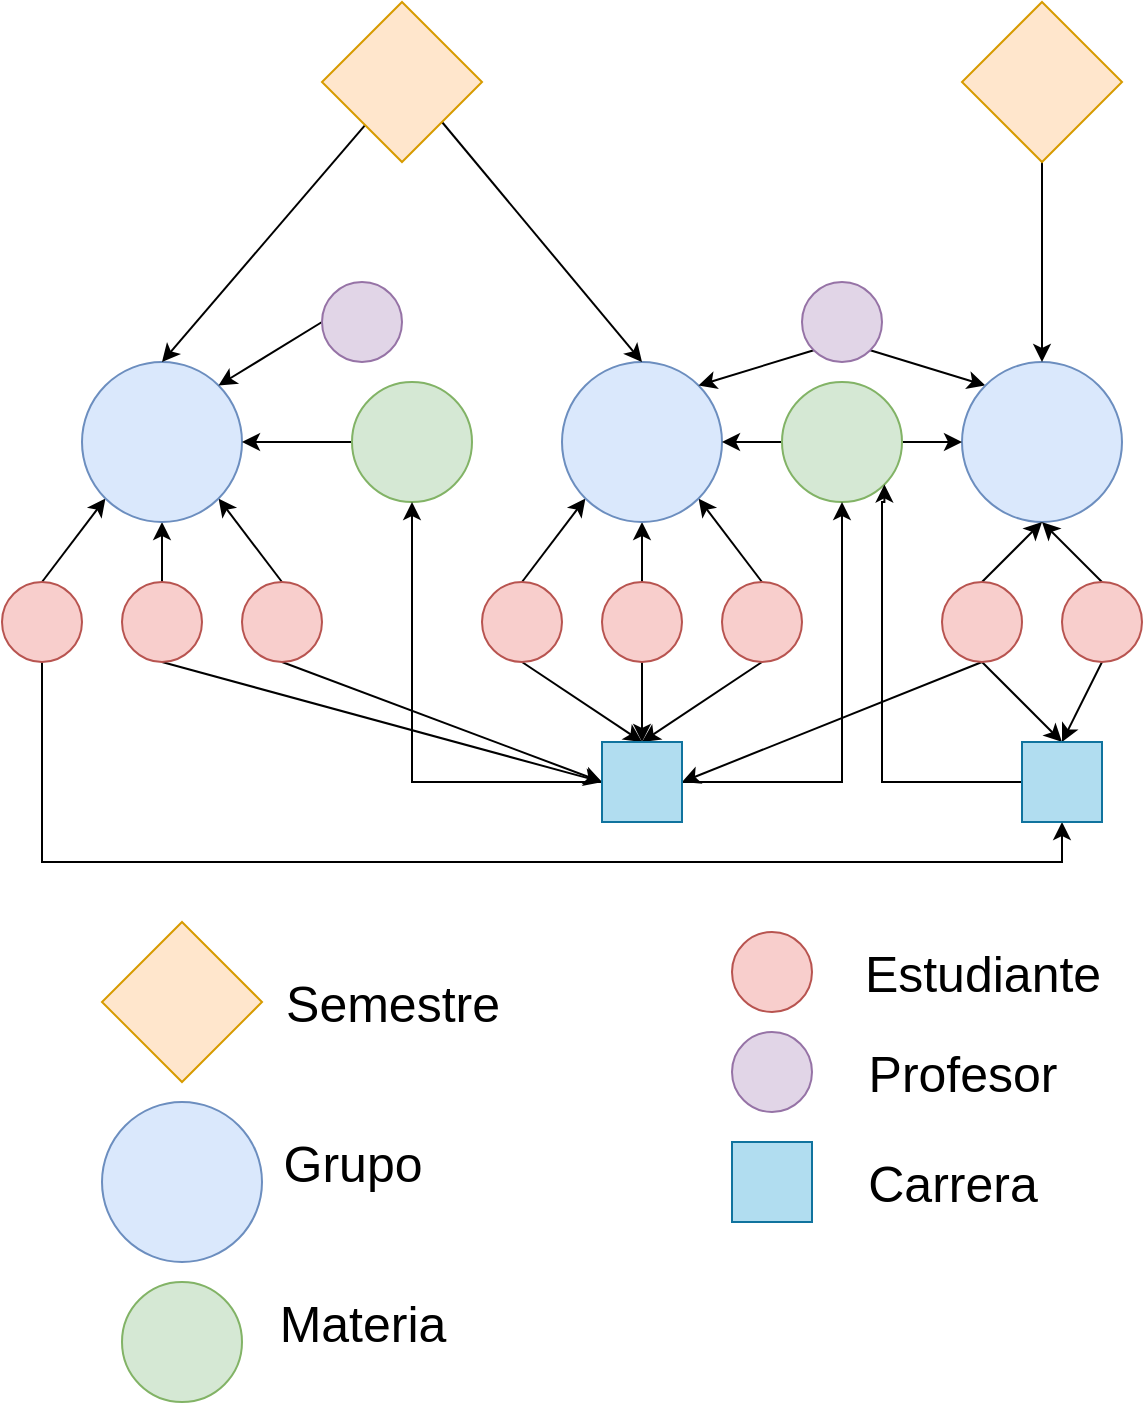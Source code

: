 <mxfile version="20.3.0" type="google"><diagram id="HO3SOVQaFTkDIfLKbd4t" name="Página-1"><mxGraphModel grid="1" page="1" gridSize="10" guides="1" tooltips="1" connect="1" arrows="1" fold="1" pageScale="1" pageWidth="827" pageHeight="1169" math="0" shadow="0"><root><mxCell id="0"/><mxCell id="1" parent="0"/><mxCell id="-JgSD5r2At6qopJHT_ZP-33" style="edgeStyle=none;rounded=0;orthogonalLoop=1;jettySize=auto;html=1;exitX=0.5;exitY=0;exitDx=0;exitDy=0;entryX=0;entryY=1;entryDx=0;entryDy=0;" edge="1" parent="1" source="-JgSD5r2At6qopJHT_ZP-1" target="-JgSD5r2At6qopJHT_ZP-7"><mxGeometry relative="1" as="geometry"><mxPoint x="220" y="390" as="targetPoint"/></mxGeometry></mxCell><mxCell id="-JgSD5r2At6qopJHT_ZP-84" style="edgeStyle=none;rounded=0;orthogonalLoop=1;jettySize=auto;html=1;exitX=0.5;exitY=1;exitDx=0;exitDy=0;fontSize=25;entryX=0.5;entryY=1;entryDx=0;entryDy=0;" edge="1" parent="1" source="-JgSD5r2At6qopJHT_ZP-1" target="-JgSD5r2At6qopJHT_ZP-76"><mxGeometry relative="1" as="geometry"><mxPoint x="260" y="540" as="targetPoint"/><Array as="points"><mxPoint x="160" y="560"/><mxPoint x="420" y="560"/><mxPoint x="550" y="560"/><mxPoint x="670" y="560"/></Array></mxGeometry></mxCell><mxCell id="-JgSD5r2At6qopJHT_ZP-1" value="" style="ellipse;whiteSpace=wrap;html=1;aspect=fixed;fillColor=#f8cecc;strokeColor=#b85450;" vertex="1" parent="1"><mxGeometry x="140" y="420" width="40" height="40" as="geometry"/></mxCell><mxCell id="-JgSD5r2At6qopJHT_ZP-32" style="edgeStyle=none;rounded=0;orthogonalLoop=1;jettySize=auto;html=1;exitX=0.5;exitY=0;exitDx=0;exitDy=0;" edge="1" parent="1" source="-JgSD5r2At6qopJHT_ZP-2" target="-JgSD5r2At6qopJHT_ZP-7"><mxGeometry relative="1" as="geometry"/></mxCell><mxCell id="-JgSD5r2At6qopJHT_ZP-82" style="edgeStyle=none;rounded=0;orthogonalLoop=1;jettySize=auto;html=1;exitX=0.5;exitY=1;exitDx=0;exitDy=0;entryX=0;entryY=0.5;entryDx=0;entryDy=0;fontSize=25;" edge="1" parent="1" source="-JgSD5r2At6qopJHT_ZP-2" target="-JgSD5r2At6qopJHT_ZP-62"><mxGeometry relative="1" as="geometry"/></mxCell><mxCell id="-JgSD5r2At6qopJHT_ZP-2" value="" style="ellipse;whiteSpace=wrap;html=1;aspect=fixed;fillColor=#f8cecc;strokeColor=#b85450;" vertex="1" parent="1"><mxGeometry x="200" y="420" width="40" height="40" as="geometry"/></mxCell><mxCell id="-JgSD5r2At6qopJHT_ZP-34" style="edgeStyle=none;rounded=0;orthogonalLoop=1;jettySize=auto;html=1;exitX=0.5;exitY=0;exitDx=0;exitDy=0;entryX=1;entryY=1;entryDx=0;entryDy=0;" edge="1" parent="1" source="-JgSD5r2At6qopJHT_ZP-3" target="-JgSD5r2At6qopJHT_ZP-7"><mxGeometry relative="1" as="geometry"/></mxCell><mxCell id="-JgSD5r2At6qopJHT_ZP-83" style="edgeStyle=none;rounded=0;orthogonalLoop=1;jettySize=auto;html=1;exitX=0.5;exitY=1;exitDx=0;exitDy=0;fontSize=25;" edge="1" parent="1" source="-JgSD5r2At6qopJHT_ZP-3"><mxGeometry relative="1" as="geometry"><mxPoint x="440" y="520" as="targetPoint"/></mxGeometry></mxCell><mxCell id="-JgSD5r2At6qopJHT_ZP-3" value="" style="ellipse;whiteSpace=wrap;html=1;aspect=fixed;fillColor=#f8cecc;strokeColor=#b85450;" vertex="1" parent="1"><mxGeometry x="260" y="420" width="40" height="40" as="geometry"/></mxCell><mxCell id="-JgSD5r2At6qopJHT_ZP-7" value="" style="ellipse;whiteSpace=wrap;html=1;aspect=fixed;fillColor=#dae8fc;strokeColor=#6c8ebf;" vertex="1" parent="1"><mxGeometry x="180" y="310" width="80" height="80" as="geometry"/></mxCell><mxCell id="-JgSD5r2At6qopJHT_ZP-21" style="edgeStyle=none;rounded=0;orthogonalLoop=1;jettySize=auto;html=1;exitX=0;exitY=0.5;exitDx=0;exitDy=0;entryX=1;entryY=0;entryDx=0;entryDy=0;" edge="1" parent="1" source="-JgSD5r2At6qopJHT_ZP-9" target="-JgSD5r2At6qopJHT_ZP-7"><mxGeometry relative="1" as="geometry"/></mxCell><mxCell id="-JgSD5r2At6qopJHT_ZP-9" value="" style="ellipse;whiteSpace=wrap;html=1;aspect=fixed;fillColor=#e1d5e7;strokeColor=#9673a6;" vertex="1" parent="1"><mxGeometry x="300" y="270" width="40" height="40" as="geometry"/></mxCell><mxCell id="-JgSD5r2At6qopJHT_ZP-35" style="edgeStyle=none;rounded=0;orthogonalLoop=1;jettySize=auto;html=1;exitX=0.5;exitY=0;exitDx=0;exitDy=0;entryX=0;entryY=1;entryDx=0;entryDy=0;" edge="1" parent="1" source="-JgSD5r2At6qopJHT_ZP-11" target="-JgSD5r2At6qopJHT_ZP-14"><mxGeometry relative="1" as="geometry"/></mxCell><mxCell id="-JgSD5r2At6qopJHT_ZP-71" style="rounded=0;orthogonalLoop=1;jettySize=auto;html=1;exitX=0.5;exitY=1;exitDx=0;exitDy=0;entryX=0.5;entryY=0;entryDx=0;entryDy=0;fontSize=25;" edge="1" parent="1" source="-JgSD5r2At6qopJHT_ZP-11" target="-JgSD5r2At6qopJHT_ZP-62"><mxGeometry relative="1" as="geometry"/></mxCell><mxCell id="-JgSD5r2At6qopJHT_ZP-11" value="" style="ellipse;whiteSpace=wrap;html=1;aspect=fixed;fillColor=#f8cecc;strokeColor=#b85450;" vertex="1" parent="1"><mxGeometry x="380" y="420" width="40" height="40" as="geometry"/></mxCell><mxCell id="-JgSD5r2At6qopJHT_ZP-37" style="edgeStyle=none;rounded=0;orthogonalLoop=1;jettySize=auto;html=1;exitX=0.5;exitY=0;exitDx=0;exitDy=0;entryX=0.5;entryY=1;entryDx=0;entryDy=0;" edge="1" parent="1" source="-JgSD5r2At6qopJHT_ZP-12" target="-JgSD5r2At6qopJHT_ZP-14"><mxGeometry relative="1" as="geometry"/></mxCell><mxCell id="-JgSD5r2At6qopJHT_ZP-75" style="edgeStyle=none;rounded=0;orthogonalLoop=1;jettySize=auto;html=1;exitX=0.5;exitY=1;exitDx=0;exitDy=0;entryX=0.5;entryY=0;entryDx=0;entryDy=0;fontSize=25;" edge="1" parent="1" source="-JgSD5r2At6qopJHT_ZP-12" target="-JgSD5r2At6qopJHT_ZP-62"><mxGeometry relative="1" as="geometry"/></mxCell><mxCell id="-JgSD5r2At6qopJHT_ZP-12" value="" style="ellipse;whiteSpace=wrap;html=1;aspect=fixed;fillColor=#f8cecc;strokeColor=#b85450;" vertex="1" parent="1"><mxGeometry x="440" y="420" width="40" height="40" as="geometry"/></mxCell><mxCell id="-JgSD5r2At6qopJHT_ZP-36" style="edgeStyle=none;rounded=0;orthogonalLoop=1;jettySize=auto;html=1;exitX=0.5;exitY=0;exitDx=0;exitDy=0;entryX=1;entryY=1;entryDx=0;entryDy=0;" edge="1" parent="1" source="-JgSD5r2At6qopJHT_ZP-13" target="-JgSD5r2At6qopJHT_ZP-14"><mxGeometry relative="1" as="geometry"/></mxCell><mxCell id="-JgSD5r2At6qopJHT_ZP-73" style="edgeStyle=none;rounded=0;orthogonalLoop=1;jettySize=auto;html=1;exitX=0.5;exitY=1;exitDx=0;exitDy=0;entryX=0.5;entryY=0;entryDx=0;entryDy=0;fontSize=25;" edge="1" parent="1" source="-JgSD5r2At6qopJHT_ZP-13" target="-JgSD5r2At6qopJHT_ZP-62"><mxGeometry relative="1" as="geometry"/></mxCell><mxCell id="-JgSD5r2At6qopJHT_ZP-13" value="" style="ellipse;whiteSpace=wrap;html=1;aspect=fixed;fillColor=#f8cecc;strokeColor=#b85450;" vertex="1" parent="1"><mxGeometry x="500" y="420" width="40" height="40" as="geometry"/></mxCell><mxCell id="-JgSD5r2At6qopJHT_ZP-14" value="" style="ellipse;whiteSpace=wrap;html=1;aspect=fixed;fillColor=#dae8fc;strokeColor=#6c8ebf;" vertex="1" parent="1"><mxGeometry x="420" y="310" width="80" height="80" as="geometry"/></mxCell><mxCell id="-JgSD5r2At6qopJHT_ZP-19" style="rounded=0;orthogonalLoop=1;jettySize=auto;html=1;exitX=0;exitY=1;exitDx=0;exitDy=0;entryX=1;entryY=0;entryDx=0;entryDy=0;" edge="1" parent="1" source="-JgSD5r2At6qopJHT_ZP-15" target="-JgSD5r2At6qopJHT_ZP-14"><mxGeometry relative="1" as="geometry"/></mxCell><mxCell id="-JgSD5r2At6qopJHT_ZP-20" style="edgeStyle=none;rounded=0;orthogonalLoop=1;jettySize=auto;html=1;exitX=1;exitY=1;exitDx=0;exitDy=0;entryX=0;entryY=0;entryDx=0;entryDy=0;" edge="1" parent="1" source="-JgSD5r2At6qopJHT_ZP-15" target="-JgSD5r2At6qopJHT_ZP-16"><mxGeometry relative="1" as="geometry"/></mxCell><mxCell id="-JgSD5r2At6qopJHT_ZP-15" value="" style="ellipse;whiteSpace=wrap;html=1;aspect=fixed;fillColor=#e1d5e7;strokeColor=#9673a6;" vertex="1" parent="1"><mxGeometry x="540" y="270" width="40" height="40" as="geometry"/></mxCell><mxCell id="-JgSD5r2At6qopJHT_ZP-16" value="" style="ellipse;whiteSpace=wrap;html=1;aspect=fixed;fillColor=#dae8fc;strokeColor=#6c8ebf;" vertex="1" parent="1"><mxGeometry x="620" y="310" width="80" height="80" as="geometry"/></mxCell><mxCell id="-JgSD5r2At6qopJHT_ZP-38" style="edgeStyle=none;rounded=0;orthogonalLoop=1;jettySize=auto;html=1;exitX=0.5;exitY=0;exitDx=0;exitDy=0;entryX=0.5;entryY=1;entryDx=0;entryDy=0;" edge="1" parent="1" source="-JgSD5r2At6qopJHT_ZP-17" target="-JgSD5r2At6qopJHT_ZP-16"><mxGeometry relative="1" as="geometry"/></mxCell><mxCell id="-JgSD5r2At6qopJHT_ZP-78" style="edgeStyle=none;rounded=0;orthogonalLoop=1;jettySize=auto;html=1;exitX=0.5;exitY=1;exitDx=0;exitDy=0;entryX=0.5;entryY=0;entryDx=0;entryDy=0;fontSize=25;" edge="1" parent="1" source="-JgSD5r2At6qopJHT_ZP-17" target="-JgSD5r2At6qopJHT_ZP-76"><mxGeometry relative="1" as="geometry"/></mxCell><mxCell id="-JgSD5r2At6qopJHT_ZP-79" style="edgeStyle=none;rounded=0;orthogonalLoop=1;jettySize=auto;html=1;exitX=0.5;exitY=1;exitDx=0;exitDy=0;entryX=1;entryY=0.5;entryDx=0;entryDy=0;fontSize=25;" edge="1" parent="1" source="-JgSD5r2At6qopJHT_ZP-17" target="-JgSD5r2At6qopJHT_ZP-62"><mxGeometry relative="1" as="geometry"/></mxCell><mxCell id="-JgSD5r2At6qopJHT_ZP-17" value="" style="ellipse;whiteSpace=wrap;html=1;aspect=fixed;fillColor=#f8cecc;strokeColor=#b85450;" vertex="1" parent="1"><mxGeometry x="610" y="420" width="40" height="40" as="geometry"/></mxCell><mxCell id="-JgSD5r2At6qopJHT_ZP-40" style="edgeStyle=none;rounded=0;orthogonalLoop=1;jettySize=auto;html=1;exitX=0.5;exitY=0;exitDx=0;exitDy=0;entryX=0.5;entryY=1;entryDx=0;entryDy=0;" edge="1" parent="1" source="-JgSD5r2At6qopJHT_ZP-18" target="-JgSD5r2At6qopJHT_ZP-16"><mxGeometry relative="1" as="geometry"/></mxCell><mxCell id="-JgSD5r2At6qopJHT_ZP-81" style="rounded=0;orthogonalLoop=1;jettySize=auto;html=1;exitX=0.5;exitY=1;exitDx=0;exitDy=0;entryX=0.5;entryY=0;entryDx=0;entryDy=0;fontSize=25;" edge="1" parent="1" source="-JgSD5r2At6qopJHT_ZP-18" target="-JgSD5r2At6qopJHT_ZP-76"><mxGeometry relative="1" as="geometry"/></mxCell><mxCell id="-JgSD5r2At6qopJHT_ZP-18" value="" style="ellipse;whiteSpace=wrap;html=1;aspect=fixed;fillColor=#f8cecc;strokeColor=#b85450;" vertex="1" parent="1"><mxGeometry x="670" y="420" width="40" height="40" as="geometry"/></mxCell><mxCell id="-JgSD5r2At6qopJHT_ZP-64" style="edgeStyle=none;rounded=0;orthogonalLoop=1;jettySize=auto;html=1;entryX=1;entryY=0.5;entryDx=0;entryDy=0;fontSize=25;" edge="1" parent="1" source="-JgSD5r2At6qopJHT_ZP-41" target="-JgSD5r2At6qopJHT_ZP-7"><mxGeometry relative="1" as="geometry"/></mxCell><mxCell id="-JgSD5r2At6qopJHT_ZP-41" value="" style="ellipse;whiteSpace=wrap;html=1;aspect=fixed;fillColor=#d5e8d4;strokeColor=#82b366;" vertex="1" parent="1"><mxGeometry x="315" y="320" width="60" height="60" as="geometry"/></mxCell><mxCell id="-JgSD5r2At6qopJHT_ZP-44" style="edgeStyle=none;rounded=0;orthogonalLoop=1;jettySize=auto;html=1;" edge="1" parent="1" source="-JgSD5r2At6qopJHT_ZP-43" target="-JgSD5r2At6qopJHT_ZP-14"><mxGeometry relative="1" as="geometry"/></mxCell><mxCell id="-JgSD5r2At6qopJHT_ZP-45" style="edgeStyle=none;rounded=0;orthogonalLoop=1;jettySize=auto;html=1;exitX=1;exitY=0.5;exitDx=0;exitDy=0;" edge="1" parent="1" source="-JgSD5r2At6qopJHT_ZP-43" target="-JgSD5r2At6qopJHT_ZP-16"><mxGeometry relative="1" as="geometry"/></mxCell><mxCell id="-JgSD5r2At6qopJHT_ZP-43" value="" style="ellipse;whiteSpace=wrap;html=1;aspect=fixed;fillColor=#d5e8d4;strokeColor=#82b366;" vertex="1" parent="1"><mxGeometry x="530" y="320" width="60" height="60" as="geometry"/></mxCell><mxCell id="-JgSD5r2At6qopJHT_ZP-47" style="edgeStyle=none;rounded=0;orthogonalLoop=1;jettySize=auto;html=1;entryX=0.5;entryY=0;entryDx=0;entryDy=0;" edge="1" parent="1" source="-JgSD5r2At6qopJHT_ZP-46" target="-JgSD5r2At6qopJHT_ZP-7"><mxGeometry relative="1" as="geometry"/></mxCell><mxCell id="-JgSD5r2At6qopJHT_ZP-48" style="edgeStyle=none;rounded=0;orthogonalLoop=1;jettySize=auto;html=1;exitX=1;exitY=1;exitDx=0;exitDy=0;entryX=0.5;entryY=0;entryDx=0;entryDy=0;" edge="1" parent="1" source="-JgSD5r2At6qopJHT_ZP-46" target="-JgSD5r2At6qopJHT_ZP-14"><mxGeometry relative="1" as="geometry"/></mxCell><mxCell id="-JgSD5r2At6qopJHT_ZP-46" value="" style="rhombus;whiteSpace=wrap;html=1;fillColor=#ffe6cc;strokeColor=#d79b00;" vertex="1" parent="1"><mxGeometry x="300" y="130" width="80" height="80" as="geometry"/></mxCell><mxCell id="-JgSD5r2At6qopJHT_ZP-50" style="edgeStyle=none;rounded=0;orthogonalLoop=1;jettySize=auto;html=1;" edge="1" parent="1" source="-JgSD5r2At6qopJHT_ZP-49" target="-JgSD5r2At6qopJHT_ZP-16"><mxGeometry relative="1" as="geometry"/></mxCell><mxCell id="-JgSD5r2At6qopJHT_ZP-49" value="" style="rhombus;whiteSpace=wrap;html=1;fillColor=#ffe6cc;strokeColor=#d79b00;" vertex="1" parent="1"><mxGeometry x="620" y="130" width="80" height="80" as="geometry"/></mxCell><mxCell id="-JgSD5r2At6qopJHT_ZP-51" value="" style="rhombus;whiteSpace=wrap;html=1;fillColor=#ffe6cc;strokeColor=#d79b00;" vertex="1" parent="1"><mxGeometry x="190" y="590" width="80" height="80" as="geometry"/></mxCell><mxCell id="-JgSD5r2At6qopJHT_ZP-52" value="" style="ellipse;whiteSpace=wrap;html=1;aspect=fixed;fillColor=#f8cecc;strokeColor=#b85450;" vertex="1" parent="1"><mxGeometry x="505" y="595" width="40" height="40" as="geometry"/></mxCell><mxCell id="-JgSD5r2At6qopJHT_ZP-53" value="" style="ellipse;whiteSpace=wrap;html=1;aspect=fixed;fillColor=#d5e8d4;strokeColor=#82b366;" vertex="1" parent="1"><mxGeometry x="200" y="770" width="60" height="60" as="geometry"/></mxCell><mxCell id="-JgSD5r2At6qopJHT_ZP-54" value="" style="ellipse;whiteSpace=wrap;html=1;aspect=fixed;fillColor=#e1d5e7;strokeColor=#9673a6;" vertex="1" parent="1"><mxGeometry x="505" y="645" width="40" height="40" as="geometry"/></mxCell><mxCell id="-JgSD5r2At6qopJHT_ZP-56" value="" style="ellipse;whiteSpace=wrap;html=1;aspect=fixed;fillColor=#dae8fc;strokeColor=#6c8ebf;" vertex="1" parent="1"><mxGeometry x="190" y="680" width="80" height="80" as="geometry"/></mxCell><mxCell id="-JgSD5r2At6qopJHT_ZP-57" value="&lt;font style=&quot;font-size: 25px;&quot;&gt;Semestre&lt;/font&gt;" style="text;html=1;align=center;verticalAlign=middle;resizable=0;points=[];autosize=1;strokeColor=none;fillColor=none;" vertex="1" parent="1"><mxGeometry x="270" y="610" width="130" height="40" as="geometry"/></mxCell><mxCell id="-JgSD5r2At6qopJHT_ZP-58" value="&lt;span style=&quot;font-size: 25px;&quot;&gt;Grupo&lt;/span&gt;" style="text;html=1;align=center;verticalAlign=middle;resizable=0;points=[];autosize=1;strokeColor=none;fillColor=none;" vertex="1" parent="1"><mxGeometry x="270" y="690" width="90" height="40" as="geometry"/></mxCell><mxCell id="-JgSD5r2At6qopJHT_ZP-59" value="&lt;span style=&quot;font-size: 25px;&quot;&gt;Materia&lt;/span&gt;" style="text;html=1;align=center;verticalAlign=middle;resizable=0;points=[];autosize=1;strokeColor=none;fillColor=none;" vertex="1" parent="1"><mxGeometry x="265" y="770" width="110" height="40" as="geometry"/></mxCell><mxCell id="-JgSD5r2At6qopJHT_ZP-60" value="&lt;span style=&quot;font-size: 25px;&quot;&gt;Estudiante&lt;br&gt;&lt;/span&gt;" style="text;html=1;align=center;verticalAlign=middle;resizable=0;points=[];autosize=1;strokeColor=none;fillColor=none;" vertex="1" parent="1"><mxGeometry x="560" y="595" width="140" height="40" as="geometry"/></mxCell><mxCell id="-JgSD5r2At6qopJHT_ZP-61" value="&lt;span style=&quot;font-size: 25px;&quot;&gt;Profesor&lt;br&gt;&lt;/span&gt;" style="text;html=1;align=center;verticalAlign=middle;resizable=0;points=[];autosize=1;strokeColor=none;fillColor=none;" vertex="1" parent="1"><mxGeometry x="560" y="645" width="120" height="40" as="geometry"/></mxCell><mxCell id="-JgSD5r2At6qopJHT_ZP-67" style="edgeStyle=orthogonalEdgeStyle;rounded=0;orthogonalLoop=1;jettySize=auto;html=1;exitX=1;exitY=0.5;exitDx=0;exitDy=0;entryX=0.5;entryY=1;entryDx=0;entryDy=0;fontSize=25;" edge="1" parent="1" source="-JgSD5r2At6qopJHT_ZP-62" target="-JgSD5r2At6qopJHT_ZP-43"><mxGeometry relative="1" as="geometry"><Array as="points"><mxPoint x="560" y="520"/></Array></mxGeometry></mxCell><mxCell id="-JgSD5r2At6qopJHT_ZP-68" style="edgeStyle=orthogonalEdgeStyle;rounded=0;orthogonalLoop=1;jettySize=auto;html=1;exitX=0;exitY=0.5;exitDx=0;exitDy=0;entryX=0.5;entryY=1;entryDx=0;entryDy=0;fontSize=25;" edge="1" parent="1" source="-JgSD5r2At6qopJHT_ZP-62" target="-JgSD5r2At6qopJHT_ZP-41"><mxGeometry relative="1" as="geometry"/></mxCell><mxCell id="-JgSD5r2At6qopJHT_ZP-62" value="" style="whiteSpace=wrap;html=1;aspect=fixed;fontSize=25;fillColor=#b1ddf0;strokeColor=#10739e;" vertex="1" parent="1"><mxGeometry x="440" y="500" width="40" height="40" as="geometry"/></mxCell><mxCell id="-JgSD5r2At6qopJHT_ZP-69" value="" style="whiteSpace=wrap;html=1;aspect=fixed;fontSize=25;fillColor=#b1ddf0;strokeColor=#10739e;" vertex="1" parent="1"><mxGeometry x="505" y="700" width="40" height="40" as="geometry"/></mxCell><mxCell id="-JgSD5r2At6qopJHT_ZP-70" value="&lt;span style=&quot;font-size: 25px;&quot;&gt;Carrera&lt;br&gt;&lt;/span&gt;" style="text;html=1;align=center;verticalAlign=middle;resizable=0;points=[];autosize=1;strokeColor=none;fillColor=none;" vertex="1" parent="1"><mxGeometry x="560" y="700" width="110" height="40" as="geometry"/></mxCell><mxCell id="-JgSD5r2At6qopJHT_ZP-80" style="edgeStyle=orthogonalEdgeStyle;rounded=0;orthogonalLoop=1;jettySize=auto;html=1;exitX=0;exitY=0.5;exitDx=0;exitDy=0;fontSize=25;entryX=1;entryY=1;entryDx=0;entryDy=0;" edge="1" parent="1" source="-JgSD5r2At6qopJHT_ZP-76" target="-JgSD5r2At6qopJHT_ZP-43"><mxGeometry relative="1" as="geometry"><mxPoint x="580" y="380" as="targetPoint"/><Array as="points"><mxPoint x="580" y="520"/><mxPoint x="580" y="380"/><mxPoint x="581" y="380"/></Array></mxGeometry></mxCell><mxCell id="-JgSD5r2At6qopJHT_ZP-76" value="" style="whiteSpace=wrap;html=1;aspect=fixed;fontSize=25;fillColor=#b1ddf0;strokeColor=#10739e;" vertex="1" parent="1"><mxGeometry x="650" y="500" width="40" height="40" as="geometry"/></mxCell></root></mxGraphModel></diagram></mxfile>